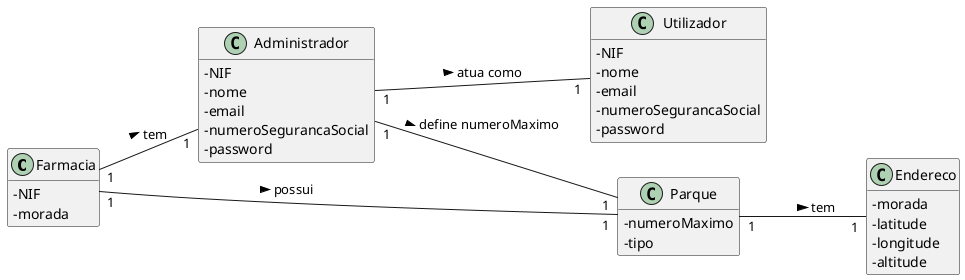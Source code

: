 @startuml
skinparam classAttributeIconSize 0
hide methods
left to right direction

class Farmacia {
  -NIF
  -morada
}

class Utilizador {
  -NIF
  -nome
  -email
  -numeroSegurancaSocial
  -password
}

class Administrador {
  -NIF
  -nome
  -email
  -numeroSegurancaSocial
  -password
}

class Endereco {
  -morada
  -latitude
  -longitude
  -altitude
}

class Parque {
  -numeroMaximo
  -tipo
}

Administrador "1" -- "1" Utilizador: atua como >
Administrador "1" -- "1" Parque: define numeroMaximo >
Farmacia "1" -- "1" Parque: possui >
Parque "1" -- "1" Endereco: tem >
Farmacia "1" -- "1" Administrador: tem >

@enduml